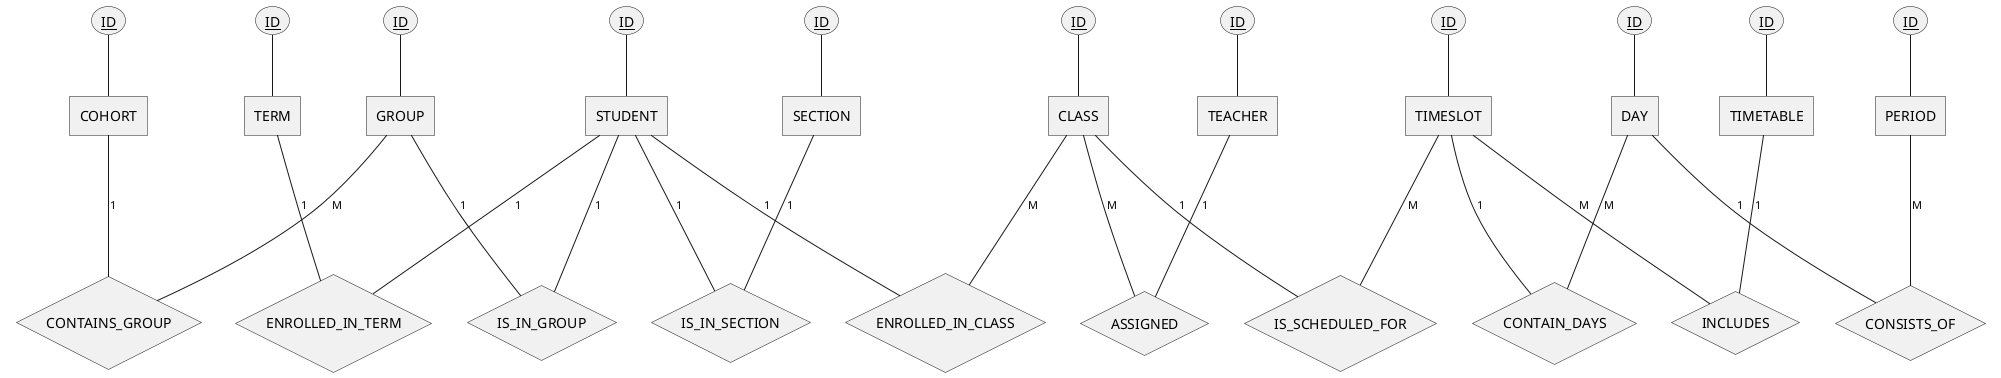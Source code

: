 @startchen

'"Each [ENTITY1] [cardinality+optionality] [relationship verb] [cardinality+optionality] [ENTITY2]"

/'

Each CLASS is a COURSE
Each MODULE has 3 COURSES
Each TERM has 3 MODULEs
Each CLASS may last 8 to 10 weeks
'/

'				Entities
entity STUDENT {
	ID <<key>>
}
entity SECTION {
	ID <<key>>
 }
entity GROUP {
	ID <<key>>
 }
entity COHORT {
	ID <<key>>
 }
entity TERM {
	ID <<key>>
 }
entity TEACHER {
	ID <<key>>
 }
entity CLASS {
	ID <<key>>
 }
entity TIMESLOT {
	ID <<key>>
 }
entity DAY {
	ID <<key>>
 }
entity TIMETABLE {
	ID <<key>>
 }
entity PERIOD {
	ID <<key>>
 }


'				Relationships
relationship IS_IN_GROUP {
 }
relationship IS_IN_SECTION {
 }
relationship ENROLLED_IN_TERM {
 }
relationship ENROLLED_IN_CLASS {
 }
relationship ASSIGNED {
 }
relationship IS_SCHEDULED_FOR {
 }
relationship CONTAINS_GROUP {
 }
relationship CONTAIN_DAYS {
 }
relationship CONSISTS_OF {
 }
relationship INCLUDES {
 }

'				Connections
'Each STUDENT must BELONG to exactly one SECTION and exactly one GROUP.
STUDENT -1- IS_IN_SECTION
SECTION -1- IS_IN_SECTION

STUDENT -1- IS_IN_GROUP
GROUP -1- IS_IN_GROUP

'Each COHORT must have one or many GROUPs.
COHORT -1- CONTAINS_GROUP
GROUP -M- CONTAINS_GROUP

'Each STUDENT must be ENROLLED to exactly one TERM.
STUDENT -1- ENROLLED_IN_TERM
TERM -1- ENROLLED_IN_TERM

'Each STUDENT must be ENROLLED in at least one or many CLASS.
STUDENT -1- ENROLLED_IN_CLASS
CLASS -M- ENROLLED_IN_CLASS

'Each TEACHER must be ASSIGNED to one or many CLASSES
TEACHER -1- ASSIGNED
CLASS -M- ASSIGNED

'Each CLASS IS_SCHEDULED_FOR one or many TIMESLOTs
CLASS -1- IS_SCHEDULED_FOR
TIMESLOT -M- IS_SCHEDULED_FOR

'Each TIMESLOT must CONTAINS_GROUP one or many DAYs
TIMESLOT -1- CONTAIN_DAYS
DAY -M- CONTAIN_DAYS

'Each DAY must CONTAINS_GROUP one or many PERIODs
DAY -1- CONSISTS_OF
PERIOD -M- CONSISTS_OF

'Each TIMETABLE must CONTAINS_GROUP one or many TIMESLOTs
TIMETABLE -1- INCLUDES
TIMESLOT -M- INCLUDES
@endchen
